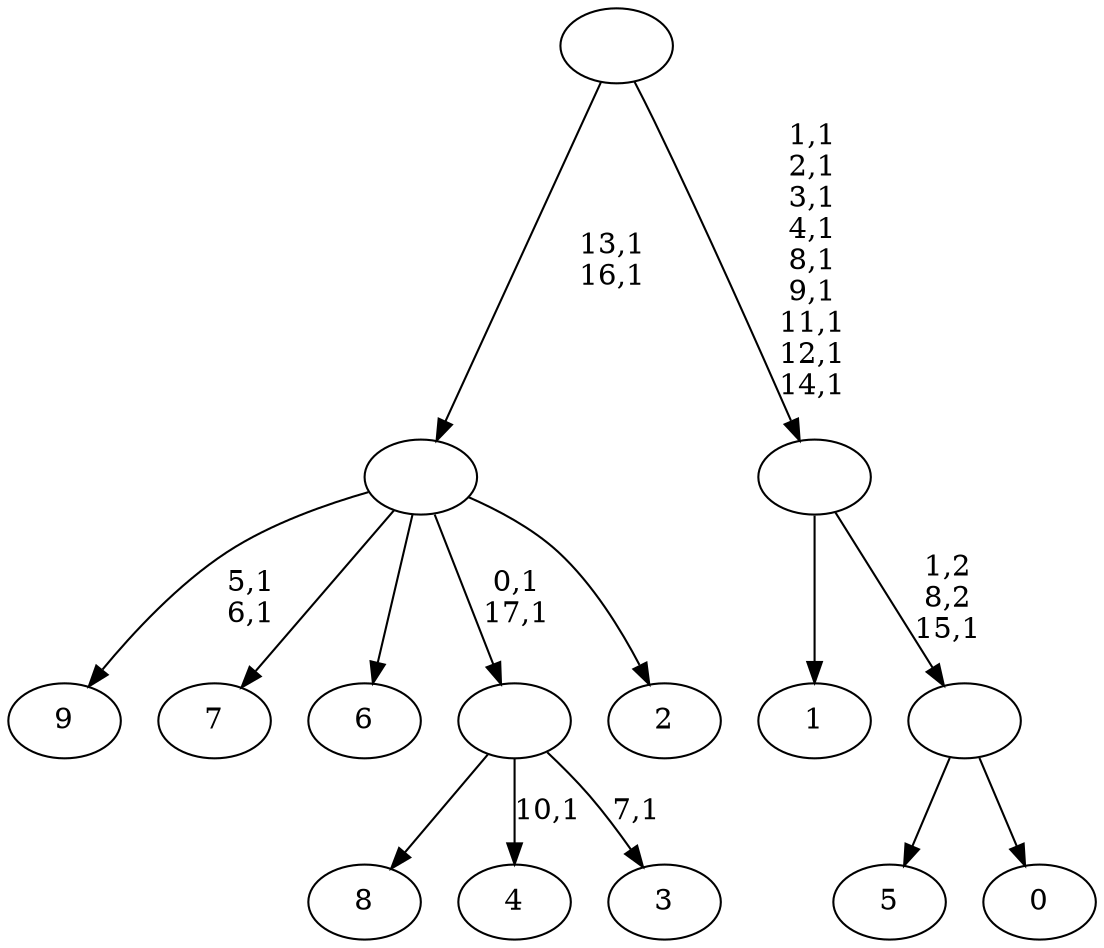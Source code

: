 digraph T {
	28 [label="9"]
	25 [label="8"]
	24 [label="7"]
	23 [label="6"]
	22 [label="5"]
	21 [label="4"]
	19 [label="3"]
	17 [label=""]
	15 [label="2"]
	14 [label=""]
	12 [label="1"]
	11 [label="0"]
	10 [label=""]
	9 [label=""]
	0 [label=""]
	17 -> 19 [label="7,1"]
	17 -> 21 [label="10,1"]
	17 -> 25 [label=""]
	14 -> 17 [label="0,1\n17,1"]
	14 -> 28 [label="5,1\n6,1"]
	14 -> 24 [label=""]
	14 -> 23 [label=""]
	14 -> 15 [label=""]
	10 -> 22 [label=""]
	10 -> 11 [label=""]
	9 -> 12 [label=""]
	9 -> 10 [label="1,2\n8,2\n15,1"]
	0 -> 9 [label="1,1\n2,1\n3,1\n4,1\n8,1\n9,1\n11,1\n12,1\n14,1"]
	0 -> 14 [label="13,1\n16,1"]
}
